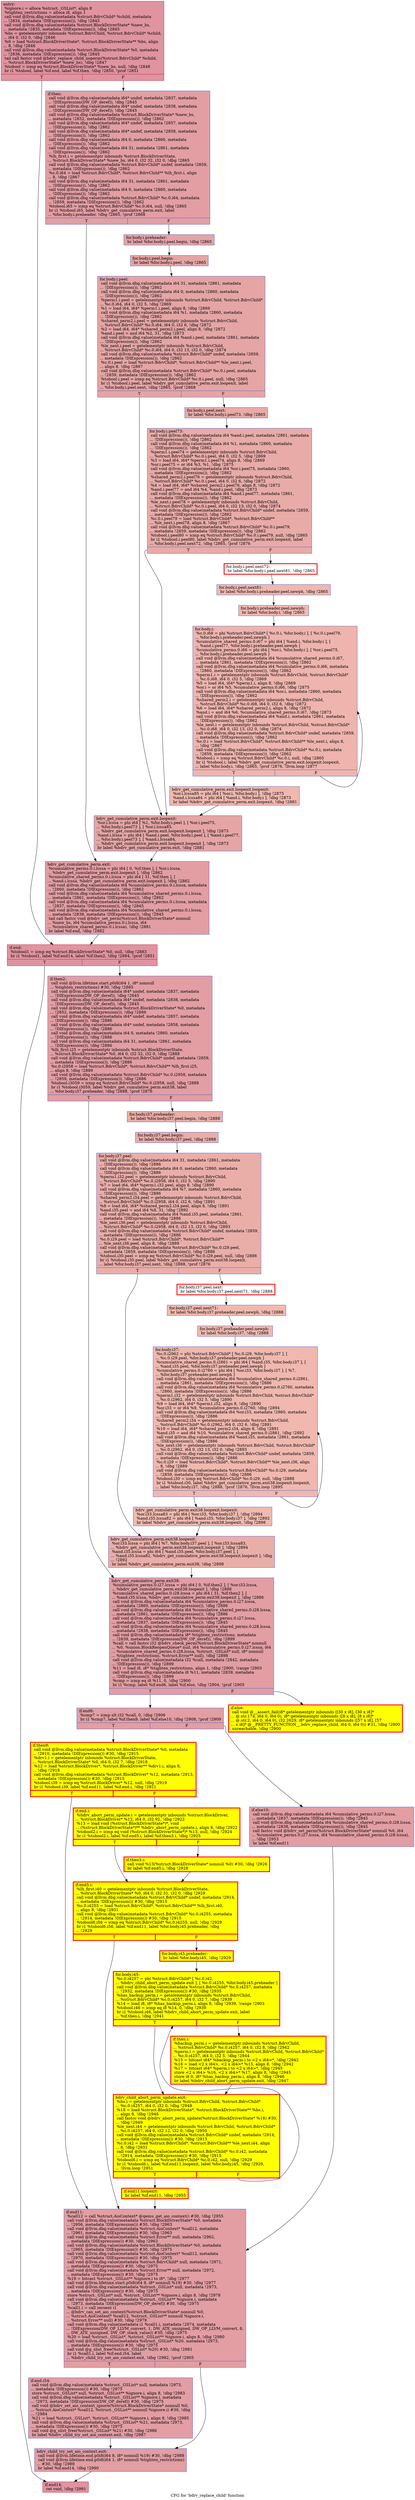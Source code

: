 digraph "CFG for 'bdrv_replace_child' function" {
	label="CFG for 'bdrv_replace_child' function";

	Node0x55906e8281f0 [shape=record,color="#b70d28ff", style=filled, fillcolor="#b70d2870",label="{entry:\l  %ignore.i = alloca %struct._GSList*, align 8\l  %tighten_restrictions = alloca i8, align 1\l  call void @llvm.dbg.value(metadata %struct.BdrvChild* %child, metadata\l... !2834, metadata !DIExpression()), !dbg !2845\l  call void @llvm.dbg.value(metadata %struct.BlockDriverState* %new_bs,\l... metadata !2835, metadata !DIExpression()), !dbg !2845\l  %bs = getelementptr inbounds %struct.BdrvChild, %struct.BdrvChild* %child,\l... i64 0, i32 0, !dbg !2846\l  %0 = load %struct.BlockDriverState*, %struct.BlockDriverState** %bs, align\l... 8, !dbg !2846\l  call void @llvm.dbg.value(metadata %struct.BlockDriverState* %0, metadata\l... !2836, metadata !DIExpression()), !dbg !2845\l  tail call fastcc void @bdrv_replace_child_noperm(%struct.BdrvChild* %child,\l... %struct.BlockDriverState* %new_bs), !dbg !2847\l  %tobool = icmp eq %struct.BlockDriverState* %new_bs, null, !dbg !2848\l  br i1 %tobool, label %if.end, label %if.then, !dbg !2850, !prof !2851\l|{<s0>T|<s1>F}}"];
	Node0x55906e8281f0:s0 -> Node0x55906e82a4b0;
	Node0x55906e8281f0:s1 -> Node0x55906e82a460;
	Node0x55906e82a460 [shape=record,color="#3d50c3ff", style=filled, fillcolor="#be242e70",label="{if.then:                                          \l  call void @llvm.dbg.value(metadata i64* undef, metadata !2837, metadata\l... !DIExpression(DW_OP_deref)), !dbg !2845\l  call void @llvm.dbg.value(metadata i64* undef, metadata !2838, metadata\l... !DIExpression(DW_OP_deref)), !dbg !2845\l  call void @llvm.dbg.value(metadata %struct.BlockDriverState* %new_bs,\l... metadata !2852, metadata !DIExpression()), !dbg !2862\l  call void @llvm.dbg.value(metadata i64* undef, metadata !2857, metadata\l... !DIExpression()), !dbg !2862\l  call void @llvm.dbg.value(metadata i64* undef, metadata !2858, metadata\l... !DIExpression()), !dbg !2862\l  call void @llvm.dbg.value(metadata i64 0, metadata !2860, metadata\l... !DIExpression()), !dbg !2862\l  call void @llvm.dbg.value(metadata i64 31, metadata !2861, metadata\l... !DIExpression()), !dbg !2862\l  %lh_first.i = getelementptr inbounds %struct.BlockDriverState,\l... %struct.BlockDriverState* %new_bs, i64 0, i32 32, i32 0, !dbg !2865\l  call void @llvm.dbg.value(metadata %struct.BdrvChild* undef, metadata !2859,\l... metadata !DIExpression()), !dbg !2862\l  %c.0.i64 = load %struct.BdrvChild*, %struct.BdrvChild** %lh_first.i, align\l... 8, !dbg !2867\l  call void @llvm.dbg.value(metadata i64 31, metadata !2861, metadata\l... !DIExpression()), !dbg !2862\l  call void @llvm.dbg.value(metadata i64 0, metadata !2860, metadata\l... !DIExpression()), !dbg !2862\l  call void @llvm.dbg.value(metadata %struct.BdrvChild* %c.0.i64, metadata\l... !2859, metadata !DIExpression()), !dbg !2862\l  %tobool.i65 = icmp eq %struct.BdrvChild* %c.0.i64, null, !dbg !2865\l  br i1 %tobool.i65, label %bdrv_get_cumulative_perm.exit, label\l... %for.body.i.preheader, !dbg !2865, !prof !2868\l|{<s0>T|<s1>F}}"];
	Node0x55906e82a460:s0 -> Node0x55906e9d5e00;
	Node0x55906e82a460:s1 -> Node0x55906e9afff0;
	Node0x55906e9afff0 [shape=record,color="#3d50c3ff", style=filled, fillcolor="#c5333470",label="{for.body.i.preheader:                             \l  br label %for.body.i.peel.begin, !dbg !2865\l}"];
	Node0x55906e9afff0 -> Node0x55906eafb820;
	Node0x55906eafb820 [shape=record,color="#3d50c3ff", style=filled, fillcolor="#c5333470",label="{for.body.i.peel.begin:                            \l  br label %for.body.i.peel, !dbg !2865\l}"];
	Node0x55906eafb820 -> Node0x55906e7e0150;
	Node0x55906e7e0150 [shape=record,color="#3d50c3ff", style=filled, fillcolor="#c5333470",label="{for.body.i.peel:                                  \l  call void @llvm.dbg.value(metadata i64 31, metadata !2861, metadata\l... !DIExpression()), !dbg !2862\l  call void @llvm.dbg.value(metadata i64 0, metadata !2860, metadata\l... !DIExpression()), !dbg !2862\l  %perm1.i.peel = getelementptr inbounds %struct.BdrvChild, %struct.BdrvChild*\l... %c.0.i64, i64 0, i32 5, !dbg !2869\l  %1 = load i64, i64* %perm1.i.peel, align 8, !dbg !2869\l  call void @llvm.dbg.value(metadata i64 %1, metadata !2860, metadata\l... !DIExpression()), !dbg !2862\l  %shared_perm2.i.peel = getelementptr inbounds %struct.BdrvChild,\l... %struct.BdrvChild* %c.0.i64, i64 0, i32 6, !dbg !2872\l  %2 = load i64, i64* %shared_perm2.i.peel, align 8, !dbg !2872\l  %and.i.peel = and i64 %2, 31, !dbg !2873\l  call void @llvm.dbg.value(metadata i64 %and.i.peel, metadata !2861, metadata\l... !DIExpression()), !dbg !2862\l  %le_next.i.peel = getelementptr inbounds %struct.BdrvChild,\l... %struct.BdrvChild* %c.0.i64, i64 0, i32 13, i32 0, !dbg !2874\l  call void @llvm.dbg.value(metadata %struct.BdrvChild* undef, metadata !2859,\l... metadata !DIExpression()), !dbg !2862\l  %c.0.i.peel = load %struct.BdrvChild*, %struct.BdrvChild** %le_next.i.peel,\l... align 8, !dbg !2867\l  call void @llvm.dbg.value(metadata %struct.BdrvChild* %c.0.i.peel, metadata\l... !2859, metadata !DIExpression()), !dbg !2862\l  %tobool.i.peel = icmp eq %struct.BdrvChild* %c.0.i.peel, null, !dbg !2865\l  br i1 %tobool.i.peel, label %bdrv_get_cumulative_perm.exit.loopexit, label\l... %for.body.i.peel.next, !dbg !2865, !prof !2868\l|{<s0>T|<s1>F}}"];
	Node0x55906e7e0150:s0 -> Node0x55906e4b45a0;
	Node0x55906e7e0150:s1 -> Node0x55906e971320;
	Node0x55906e971320 [shape=record,color="#3d50c3ff", style=filled, fillcolor="#cc403a70",label="{for.body.i.peel.next:                             \l  br label %for.body.i.peel73, !dbg !2865\l}"];
	Node0x55906e971320 -> Node0x55906e5118f0;
	Node0x55906e5118f0 [shape=record,color="#3d50c3ff", style=filled, fillcolor="#cc403a70",label="{for.body.i.peel73:                                \l  call void @llvm.dbg.value(metadata i64 %and.i.peel, metadata !2861, metadata\l... !DIExpression()), !dbg !2862\l  call void @llvm.dbg.value(metadata i64 %1, metadata !2860, metadata\l... !DIExpression()), !dbg !2862\l  %perm1.i.peel74 = getelementptr inbounds %struct.BdrvChild,\l... %struct.BdrvChild* %c.0.i.peel, i64 0, i32 5, !dbg !2869\l  %3 = load i64, i64* %perm1.i.peel74, align 8, !dbg !2869\l  %or.i.peel75 = or i64 %3, %1, !dbg !2875\l  call void @llvm.dbg.value(metadata i64 %or.i.peel75, metadata !2860,\l... metadata !DIExpression()), !dbg !2862\l  %shared_perm2.i.peel76 = getelementptr inbounds %struct.BdrvChild,\l... %struct.BdrvChild* %c.0.i.peel, i64 0, i32 6, !dbg !2872\l  %4 = load i64, i64* %shared_perm2.i.peel76, align 8, !dbg !2872\l  %and.i.peel77 = and i64 %4, %and.i.peel, !dbg !2873\l  call void @llvm.dbg.value(metadata i64 %and.i.peel77, metadata !2861,\l... metadata !DIExpression()), !dbg !2862\l  %le_next.i.peel78 = getelementptr inbounds %struct.BdrvChild,\l... %struct.BdrvChild* %c.0.i.peel, i64 0, i32 13, i32 0, !dbg !2874\l  call void @llvm.dbg.value(metadata %struct.BdrvChild* undef, metadata !2859,\l... metadata !DIExpression()), !dbg !2862\l  %c.0.i.peel79 = load %struct.BdrvChild*, %struct.BdrvChild**\l... %le_next.i.peel78, align 8, !dbg !2867\l  call void @llvm.dbg.value(metadata %struct.BdrvChild* %c.0.i.peel79,\l... metadata !2859, metadata !DIExpression()), !dbg !2862\l  %tobool.i.peel80 = icmp eq %struct.BdrvChild* %c.0.i.peel79, null, !dbg !2865\l  br i1 %tobool.i.peel80, label %bdrv_get_cumulative_perm.exit.loopexit, label\l... %for.body.i.peel.next72, !dbg !2865, !prof !2876\l|{<s0>T|<s1>F}}"];
	Node0x55906e5118f0:s0 -> Node0x55906e4b45a0;
	Node0x55906e5118f0:s1 -> Node0x55906e7f16e0;
	Node0x55906e7f16e0 [shape=record,penwidth=3.0, color="red",label="{for.body.i.peel.next72:                           \l  br label %for.body.i.peel.next81, !dbg !2865\l}"];
	Node0x55906e7f16e0 -> Node0x55906e9cdc30;
	Node0x55906e9cdc30 [shape=record,color="#3d50c3ff", style=filled, fillcolor="#dc5d4a70",label="{for.body.i.peel.next81:                           \l  br label %for.body.i.preheader.peel.newph, !dbg !2865\l}"];
	Node0x55906e9cdc30 -> Node0x55906e2ee500;
	Node0x55906e2ee500 [shape=record,color="#3d50c3ff", style=filled, fillcolor="#dc5d4a70",label="{for.body.i.preheader.peel.newph:                  \l  br label %for.body.i, !dbg !2865\l}"];
	Node0x55906e2ee500 -> Node0x55906e551220;
	Node0x55906e551220 [shape=record,color="#3d50c3ff", style=filled, fillcolor="#d8564670",label="{for.body.i:                                       \l  %c.0.i68 = phi %struct.BdrvChild* [ %c.0.i, %for.body.i ], [ %c.0.i.peel79,\l... %for.body.i.preheader.peel.newph ]\l  %cumulative_shared_perms.0.i67 = phi i64 [ %and.i, %for.body.i ], [\l... %and.i.peel77, %for.body.i.preheader.peel.newph ]\l  %cumulative_perms.0.i66 = phi i64 [ %or.i, %for.body.i ], [ %or.i.peel75,\l... %for.body.i.preheader.peel.newph ]\l  call void @llvm.dbg.value(metadata i64 %cumulative_shared_perms.0.i67,\l... metadata !2861, metadata !DIExpression()), !dbg !2862\l  call void @llvm.dbg.value(metadata i64 %cumulative_perms.0.i66, metadata\l... !2860, metadata !DIExpression()), !dbg !2862\l  %perm1.i = getelementptr inbounds %struct.BdrvChild, %struct.BdrvChild*\l... %c.0.i68, i64 0, i32 5, !dbg !2869\l  %5 = load i64, i64* %perm1.i, align 8, !dbg !2869\l  %or.i = or i64 %5, %cumulative_perms.0.i66, !dbg !2875\l  call void @llvm.dbg.value(metadata i64 %or.i, metadata !2860, metadata\l... !DIExpression()), !dbg !2862\l  %shared_perm2.i = getelementptr inbounds %struct.BdrvChild,\l... %struct.BdrvChild* %c.0.i68, i64 0, i32 6, !dbg !2872\l  %6 = load i64, i64* %shared_perm2.i, align 8, !dbg !2872\l  %and.i = and i64 %6, %cumulative_shared_perms.0.i67, !dbg !2873\l  call void @llvm.dbg.value(metadata i64 %and.i, metadata !2861, metadata\l... !DIExpression()), !dbg !2862\l  %le_next.i = getelementptr inbounds %struct.BdrvChild, %struct.BdrvChild*\l... %c.0.i68, i64 0, i32 13, i32 0, !dbg !2874\l  call void @llvm.dbg.value(metadata %struct.BdrvChild* undef, metadata !2859,\l... metadata !DIExpression()), !dbg !2862\l  %c.0.i = load %struct.BdrvChild*, %struct.BdrvChild** %le_next.i, align 8,\l... !dbg !2867\l  call void @llvm.dbg.value(metadata %struct.BdrvChild* %c.0.i, metadata\l... !2859, metadata !DIExpression()), !dbg !2862\l  %tobool.i = icmp eq %struct.BdrvChild* %c.0.i, null, !dbg !2865\l  br i1 %tobool.i, label %bdrv_get_cumulative_perm.exit.loopexit.loopexit,\l... label %for.body.i, !dbg !2865, !prof !2876, !llvm.loop !2877\l|{<s0>T|<s1>F}}"];
	Node0x55906e551220:s0 -> Node0x55906e8babe0;
	Node0x55906e551220:s1 -> Node0x55906e551220;
	Node0x55906e8babe0 [shape=record,color="#3d50c3ff", style=filled, fillcolor="#dc5d4a70",label="{bdrv_get_cumulative_perm.exit.loopexit.loopexit:  \l  %or.i.lcssa85 = phi i64 [ %or.i, %for.body.i ], !dbg !2875\l  %and.i.lcssa84 = phi i64 [ %and.i, %for.body.i ], !dbg !2873\l  br label %bdrv_get_cumulative_perm.exit.loopexit, !dbg !2881\l}"];
	Node0x55906e8babe0 -> Node0x55906e4b45a0;
	Node0x55906e4b45a0 [shape=record,color="#3d50c3ff", style=filled, fillcolor="#c5333470",label="{bdrv_get_cumulative_perm.exit.loopexit:           \l  %or.i.lcssa = phi i64 [ %1, %for.body.i.peel ], [ %or.i.peel75,\l... %for.body.i.peel73 ], [ %or.i.lcssa85,\l... %bdrv_get_cumulative_perm.exit.loopexit.loopexit ], !dbg !2875\l  %and.i.lcssa = phi i64 [ %and.i.peel, %for.body.i.peel ], [ %and.i.peel77,\l... %for.body.i.peel73 ], [ %and.i.lcssa84,\l... %bdrv_get_cumulative_perm.exit.loopexit.loopexit ], !dbg !2873\l  br label %bdrv_get_cumulative_perm.exit, !dbg !2881\l}"];
	Node0x55906e4b45a0 -> Node0x55906e9d5e00;
	Node0x55906e9d5e00 [shape=record,color="#3d50c3ff", style=filled, fillcolor="#be242e70",label="{bdrv_get_cumulative_perm.exit:                    \l  %cumulative_perms.0.i.lcssa = phi i64 [ 0, %if.then ], [ %or.i.lcssa,\l... %bdrv_get_cumulative_perm.exit.loopexit ], !dbg !2862\l  %cumulative_shared_perms.0.i.lcssa = phi i64 [ 31, %if.then ], [\l... %and.i.lcssa, %bdrv_get_cumulative_perm.exit.loopexit ], !dbg !2862\l  call void @llvm.dbg.value(metadata i64 %cumulative_perms.0.i.lcssa, metadata\l... !2860, metadata !DIExpression()), !dbg !2862\l  call void @llvm.dbg.value(metadata i64 %cumulative_shared_perms.0.i.lcssa,\l... metadata !2861, metadata !DIExpression()), !dbg !2862\l  call void @llvm.dbg.value(metadata i64 %cumulative_perms.0.i.lcssa, metadata\l... !2837, metadata !DIExpression()), !dbg !2845\l  call void @llvm.dbg.value(metadata i64 %cumulative_shared_perms.0.i.lcssa,\l... metadata !2838, metadata !DIExpression()), !dbg !2845\l  tail call fastcc void @bdrv_set_perm(%struct.BlockDriverState* nonnull\l... %new_bs, i64 %cumulative_perms.0.i.lcssa, i64\l... %cumulative_shared_perms.0.i.lcssa), !dbg !2881\l  br label %if.end, !dbg !2882\l}"];
	Node0x55906e9d5e00 -> Node0x55906e82a4b0;
	Node0x55906e82a4b0 [shape=record,color="#b70d28ff", style=filled, fillcolor="#b70d2870",label="{if.end:                                           \l  %tobool1 = icmp eq %struct.BlockDriverState* %0, null, !dbg !2883\l  br i1 %tobool1, label %if.end14, label %if.then2, !dbg !2884, !prof !2851\l|{<s0>T|<s1>F}}"];
	Node0x55906e82a4b0:s0 -> Node0x55906e82b070;
	Node0x55906e82a4b0:s1 -> Node0x55906e82b000;
	Node0x55906e82b000 [shape=record,color="#3d50c3ff", style=filled, fillcolor="#be242e70",label="{if.then2:                                         \l  call void @llvm.lifetime.start.p0i8(i64 1, i8* nonnull\l... %tighten_restrictions) #30, !dbg !2885\l  call void @llvm.dbg.value(metadata i64* undef, metadata !2837, metadata\l... !DIExpression(DW_OP_deref)), !dbg !2845\l  call void @llvm.dbg.value(metadata i64* undef, metadata !2838, metadata\l... !DIExpression(DW_OP_deref)), !dbg !2845\l  call void @llvm.dbg.value(metadata %struct.BlockDriverState* %0, metadata\l... !2852, metadata !DIExpression()), !dbg !2886\l  call void @llvm.dbg.value(metadata i64* undef, metadata !2857, metadata\l... !DIExpression()), !dbg !2886\l  call void @llvm.dbg.value(metadata i64* undef, metadata !2858, metadata\l... !DIExpression()), !dbg !2886\l  call void @llvm.dbg.value(metadata i64 0, metadata !2860, metadata\l... !DIExpression()), !dbg !2886\l  call void @llvm.dbg.value(metadata i64 31, metadata !2861, metadata\l... !DIExpression()), !dbg !2886\l  %lh_first.i25 = getelementptr inbounds %struct.BlockDriverState,\l... %struct.BlockDriverState* %0, i64 0, i32 32, i32 0, !dbg !2888\l  call void @llvm.dbg.value(metadata %struct.BdrvChild* undef, metadata !2859,\l... metadata !DIExpression()), !dbg !2886\l  %c.0.i2958 = load %struct.BdrvChild*, %struct.BdrvChild** %lh_first.i25,\l... align 8, !dbg !2889\l  call void @llvm.dbg.value(metadata %struct.BdrvChild* %c.0.i2958, metadata\l... !2859, metadata !DIExpression()), !dbg !2886\l  %tobool.i3059 = icmp eq %struct.BdrvChild* %c.0.i2958, null, !dbg !2888\l  br i1 %tobool.i3059, label %bdrv_get_cumulative_perm.exit38, label\l... %for.body.i37.preheader, !dbg !2888, !prof !2876\l|{<s0>T|<s1>F}}"];
	Node0x55906e82b000:s0 -> Node0x55906e882ef0;
	Node0x55906e82b000:s1 -> Node0x55906ea00f30;
	Node0x55906ea00f30 [shape=record,color="#3d50c3ff", style=filled, fillcolor="#d0473d70",label="{for.body.i37.preheader:                           \l  br label %for.body.i37.peel.begin, !dbg !2888\l}"];
	Node0x55906ea00f30 -> Node0x55906dd76ae0;
	Node0x55906dd76ae0 [shape=record,color="#3d50c3ff", style=filled, fillcolor="#d0473d70",label="{for.body.i37.peel.begin:                          \l  br label %for.body.i37.peel, !dbg !2888\l}"];
	Node0x55906dd76ae0 -> Node0x55906e923400;
	Node0x55906e923400 [shape=record,color="#3d50c3ff", style=filled, fillcolor="#d0473d70",label="{for.body.i37.peel:                                \l  call void @llvm.dbg.value(metadata i64 31, metadata !2861, metadata\l... !DIExpression()), !dbg !2886\l  call void @llvm.dbg.value(metadata i64 0, metadata !2860, metadata\l... !DIExpression()), !dbg !2886\l  %perm1.i32.peel = getelementptr inbounds %struct.BdrvChild,\l... %struct.BdrvChild* %c.0.i2958, i64 0, i32 5, !dbg !2890\l  %7 = load i64, i64* %perm1.i32.peel, align 8, !dbg !2890\l  call void @llvm.dbg.value(metadata i64 %7, metadata !2860, metadata\l... !DIExpression()), !dbg !2886\l  %shared_perm2.i34.peel = getelementptr inbounds %struct.BdrvChild,\l... %struct.BdrvChild* %c.0.i2958, i64 0, i32 6, !dbg !2891\l  %8 = load i64, i64* %shared_perm2.i34.peel, align 8, !dbg !2891\l  %and.i35.peel = and i64 %8, 31, !dbg !2892\l  call void @llvm.dbg.value(metadata i64 %and.i35.peel, metadata !2861,\l... metadata !DIExpression()), !dbg !2886\l  %le_next.i36.peel = getelementptr inbounds %struct.BdrvChild,\l... %struct.BdrvChild* %c.0.i2958, i64 0, i32 13, i32 0, !dbg !2893\l  call void @llvm.dbg.value(metadata %struct.BdrvChild* undef, metadata !2859,\l... metadata !DIExpression()), !dbg !2886\l  %c.0.i29.peel = load %struct.BdrvChild*, %struct.BdrvChild**\l... %le_next.i36.peel, align 8, !dbg !2889\l  call void @llvm.dbg.value(metadata %struct.BdrvChild* %c.0.i29.peel,\l... metadata !2859, metadata !DIExpression()), !dbg !2886\l  %tobool.i30.peel = icmp eq %struct.BdrvChild* %c.0.i29.peel, null, !dbg !2888\l  br i1 %tobool.i30.peel, label %bdrv_get_cumulative_perm.exit38.loopexit,\l... label %for.body.i37.peel.next, !dbg !2888, !prof !2876\l|{<s0>T|<s1>F}}"];
	Node0x55906e923400:s0 -> Node0x55906e4be360;
	Node0x55906e923400:s1 -> Node0x55906e5d8140;
	Node0x55906e5d8140 [shape=record,penwidth=3.0, color="red",label="{for.body.i37.peel.next:                           \l  br label %for.body.i37.peel.next71, !dbg !2888\l}"];
	Node0x55906e5d8140 -> Node0x55906e5d90e0;
	Node0x55906e5d90e0 [shape=record,color="#3d50c3ff", style=filled, fillcolor="#de614d70",label="{for.body.i37.peel.next71:                         \l  br label %for.body.i37.preheader.peel.newph, !dbg !2888\l}"];
	Node0x55906e5d90e0 -> Node0x55906e6549e0;
	Node0x55906e6549e0 [shape=record,color="#3d50c3ff", style=filled, fillcolor="#de614d70",label="{for.body.i37.preheader.peel.newph:                \l  br label %for.body.i37, !dbg !2888\l}"];
	Node0x55906e6549e0 -> Node0x55906e592d00;
	Node0x55906e592d00 [shape=record,color="#3d50c3ff", style=filled, fillcolor="#dc5d4a70",label="{for.body.i37:                                     \l  %c.0.i2962 = phi %struct.BdrvChild* [ %c.0.i29, %for.body.i37 ], [\l... %c.0.i29.peel, %for.body.i37.preheader.peel.newph ]\l  %cumulative_shared_perms.0.i2861 = phi i64 [ %and.i35, %for.body.i37 ], [\l... %and.i35.peel, %for.body.i37.preheader.peel.newph ]\l  %cumulative_perms.0.i2760 = phi i64 [ %or.i33, %for.body.i37 ], [ %7,\l... %for.body.i37.preheader.peel.newph ]\l  call void @llvm.dbg.value(metadata i64 %cumulative_shared_perms.0.i2861,\l... metadata !2861, metadata !DIExpression()), !dbg !2886\l  call void @llvm.dbg.value(metadata i64 %cumulative_perms.0.i2760, metadata\l... !2860, metadata !DIExpression()), !dbg !2886\l  %perm1.i32 = getelementptr inbounds %struct.BdrvChild, %struct.BdrvChild*\l... %c.0.i2962, i64 0, i32 5, !dbg !2890\l  %9 = load i64, i64* %perm1.i32, align 8, !dbg !2890\l  %or.i33 = or i64 %9, %cumulative_perms.0.i2760, !dbg !2894\l  call void @llvm.dbg.value(metadata i64 %or.i33, metadata !2860, metadata\l... !DIExpression()), !dbg !2886\l  %shared_perm2.i34 = getelementptr inbounds %struct.BdrvChild,\l... %struct.BdrvChild* %c.0.i2962, i64 0, i32 6, !dbg !2891\l  %10 = load i64, i64* %shared_perm2.i34, align 8, !dbg !2891\l  %and.i35 = and i64 %10, %cumulative_shared_perms.0.i2861, !dbg !2892\l  call void @llvm.dbg.value(metadata i64 %and.i35, metadata !2861, metadata\l... !DIExpression()), !dbg !2886\l  %le_next.i36 = getelementptr inbounds %struct.BdrvChild, %struct.BdrvChild*\l... %c.0.i2962, i64 0, i32 13, i32 0, !dbg !2893\l  call void @llvm.dbg.value(metadata %struct.BdrvChild* undef, metadata !2859,\l... metadata !DIExpression()), !dbg !2886\l  %c.0.i29 = load %struct.BdrvChild*, %struct.BdrvChild** %le_next.i36, align\l... 8, !dbg !2889\l  call void @llvm.dbg.value(metadata %struct.BdrvChild* %c.0.i29, metadata\l... !2859, metadata !DIExpression()), !dbg !2886\l  %tobool.i30 = icmp eq %struct.BdrvChild* %c.0.i29, null, !dbg !2888\l  br i1 %tobool.i30, label %bdrv_get_cumulative_perm.exit38.loopexit.loopexit,\l... label %for.body.i37, !dbg !2888, !prof !2876, !llvm.loop !2895\l|{<s0>T|<s1>F}}"];
	Node0x55906e592d00:s0 -> Node0x55906e9c9c80;
	Node0x55906e592d00:s1 -> Node0x55906e592d00;
	Node0x55906e9c9c80 [shape=record,color="#3d50c3ff", style=filled, fillcolor="#de614d70",label="{bdrv_get_cumulative_perm.exit38.loopexit.loopexit: \l  %or.i33.lcssa83 = phi i64 [ %or.i33, %for.body.i37 ], !dbg !2894\l  %and.i35.lcssa82 = phi i64 [ %and.i35, %for.body.i37 ], !dbg !2892\l  br label %bdrv_get_cumulative_perm.exit38.loopexit, !dbg !2898\l}"];
	Node0x55906e9c9c80 -> Node0x55906e4be360;
	Node0x55906e4be360 [shape=record,color="#3d50c3ff", style=filled, fillcolor="#d0473d70",label="{bdrv_get_cumulative_perm.exit38.loopexit:         \l  %or.i33.lcssa = phi i64 [ %7, %for.body.i37.peel ], [ %or.i33.lcssa83,\l... %bdrv_get_cumulative_perm.exit38.loopexit.loopexit ], !dbg !2894\l  %and.i35.lcssa = phi i64 [ %and.i35.peel, %for.body.i37.peel ], [\l... %and.i35.lcssa82, %bdrv_get_cumulative_perm.exit38.loopexit.loopexit ], !dbg\l... !2892\l  br label %bdrv_get_cumulative_perm.exit38, !dbg !2898\l}"];
	Node0x55906e4be360 -> Node0x55906e882ef0;
	Node0x55906e882ef0 [shape=record,color="#3d50c3ff", style=filled, fillcolor="#be242e70",label="{bdrv_get_cumulative_perm.exit38:                  \l  %cumulative_perms.0.i27.lcssa = phi i64 [ 0, %if.then2 ], [ %or.i33.lcssa,\l... %bdrv_get_cumulative_perm.exit38.loopexit ], !dbg !2886\l  %cumulative_shared_perms.0.i28.lcssa = phi i64 [ 31, %if.then2 ], [\l... %and.i35.lcssa, %bdrv_get_cumulative_perm.exit38.loopexit ], !dbg !2886\l  call void @llvm.dbg.value(metadata i64 %cumulative_perms.0.i27.lcssa,\l... metadata !2860, metadata !DIExpression()), !dbg !2886\l  call void @llvm.dbg.value(metadata i64 %cumulative_shared_perms.0.i28.lcssa,\l... metadata !2861, metadata !DIExpression()), !dbg !2886\l  call void @llvm.dbg.value(metadata i64 %cumulative_perms.0.i27.lcssa,\l... metadata !2837, metadata !DIExpression()), !dbg !2845\l  call void @llvm.dbg.value(metadata i64 %cumulative_shared_perms.0.i28.lcssa,\l... metadata !2838, metadata !DIExpression()), !dbg !2845\l  call void @llvm.dbg.value(metadata i8* %tighten_restrictions, metadata\l... !2839, metadata !DIExpression(DW_OP_deref)), !dbg !2899\l  %call = call fastcc i32 @bdrv_check_perm(%struct.BlockDriverState* nonnull\l... %0, %union.BlockReopenQueue* null, i64 %cumulative_perms.0.i27.lcssa, i64\l... %cumulative_shared_perms.0.i28.lcssa, %struct._GSList* null, i8* nonnull\l... %tighten_restrictions, %struct.Error** null), !dbg !2898\l  call void @llvm.dbg.value(metadata i32 %call, metadata !2842, metadata\l... !DIExpression()), !dbg !2899\l  %11 = load i8, i8* %tighten_restrictions, align 1, !dbg !2900, !range !2903\l  call void @llvm.dbg.value(metadata i8 %11, metadata !2839, metadata\l... !DIExpression()), !dbg !2899\l  %cmp = icmp eq i8 %11, 0, !dbg !2900\l  br i1 %cmp, label %if.end6, label %if.else, !dbg !2904, !prof !2905\l|{<s0>T|<s1>F}}"];
	Node0x55906e882ef0:s0 -> Node0x55906e82c3f0;
	Node0x55906e882ef0:s1 -> Node0x55906e82c460;
	Node0x55906e82c460 [shape=record,penwidth=3.0, style="filled", color="red", fillcolor="yellow",label="{if.else:                                          \l  call void @__assert_fail(i8* getelementptr inbounds ([30 x i8], [30 x i8]*\l... @.str.174, i64 0, i64 0), i8* getelementptr inbounds ([8 x i8], [8 x i8]*\l... @.str.2, i64 0, i64 0), i32 2629, i8* getelementptr inbounds ([57 x i8], [57\l... x i8]* @__PRETTY_FUNCTION__.bdrv_replace_child, i64 0, i64 0)) #31, !dbg !2900\l  unreachable, !dbg !2900\l}"];
	Node0x55906e82c3f0 [shape=record,color="#3d50c3ff", style=filled, fillcolor="#be242e70",label="{if.end6:                                          \l  %cmp7 = icmp slt i32 %call, 0, !dbg !2906\l  br i1 %cmp7, label %if.then9, label %if.else10, !dbg !2908, !prof !2909\l|{<s0>T|<s1>F}}"];
	Node0x55906e82c3f0:s0 -> Node0x55906e82cdf0;
	Node0x55906e82c3f0:s1 -> Node0x55906e82cf00;
	Node0x55906e82cdf0 [shape=record,penwidth=3.0, style="filled", color="red", fillcolor="yellow",label="{if.then9:                                         \l  call void @llvm.dbg.value(metadata %struct.BlockDriverState* %0, metadata\l... !2910, metadata !DIExpression()) #30, !dbg !2915\l  %drv1.i = getelementptr inbounds %struct.BlockDriverState,\l... %struct.BlockDriverState* %0, i64 0, i32 7, !dbg !2918\l  %12 = load %struct.BlockDriver*, %struct.BlockDriver** %drv1.i, align 8,\l... !dbg !2918\l  call void @llvm.dbg.value(metadata %struct.BlockDriver* %12, metadata !2913,\l... metadata !DIExpression()) #30, !dbg !2915\l  %tobool.i39 = icmp eq %struct.BlockDriver* %12, null, !dbg !2919\l  br i1 %tobool.i39, label %if.end11, label %if.end.i, !dbg !2921\l|{<s0>T|<s1>F}}"];
	Node0x55906e82cdf0:s0 -> Node0x55906e82ceb0;
	Node0x55906e82cdf0:s1 -> Node0x55906e9ea210;
	Node0x55906e9ea210 [shape=record,penwidth=3.0, style="filled", color="red", fillcolor="yellow",label="{if.end.i:                                         \l  %bdrv_abort_perm_update.i = getelementptr inbounds %struct.BlockDriver,\l... %struct.BlockDriver* %12, i64 0, i32 92, !dbg !2922\l  %13 = load void (%struct.BlockDriverState*)*, void\l... (%struct.BlockDriverState*)** %bdrv_abort_perm_update.i, align 8, !dbg !2922\l  %tobool2.i = icmp eq void (%struct.BlockDriverState*)* %13, null, !dbg !2924\l  br i1 %tobool2.i, label %if.end5.i, label %if.then3.i, !dbg !2925\l|{<s0>T|<s1>F}}"];
	Node0x55906e9ea210:s0 -> Node0x55906e881c70;
	Node0x55906e9ea210:s1 -> Node0x55906e9ec220;
	Node0x55906e9ec220 [shape=record,penwidth=3.0, style="filled", color="red", fillcolor="yellow",label="{if.then3.i:                                       \l  call void %13(%struct.BlockDriverState* nonnull %0) #30, !dbg !2926\l  br label %if.end5.i, !dbg !2928\l}"];
	Node0x55906e9ec220 -> Node0x55906e881c70;
	Node0x55906e881c70 [shape=record,penwidth=3.0, style="filled", color="red", fillcolor="yellow",label="{if.end5.i:                                        \l  %lh_first.i40 = getelementptr inbounds %struct.BlockDriverState,\l... %struct.BlockDriverState* %0, i64 0, i32 31, i32 0, !dbg !2929\l  call void @llvm.dbg.value(metadata %struct.BdrvChild* undef, metadata !2914,\l... metadata !DIExpression()) #30, !dbg !2915\l  %c.0.i4255 = load %struct.BdrvChild*, %struct.BdrvChild** %lh_first.i40,\l... align 8, !dbg !2931\l  call void @llvm.dbg.value(metadata %struct.BdrvChild* %c.0.i4255, metadata\l... !2914, metadata !DIExpression()) #30, !dbg !2915\l  %tobool6.i56 = icmp eq %struct.BdrvChild* %c.0.i4255, null, !dbg !2929\l  br i1 %tobool6.i56, label %if.end11, label %for.body.i45.preheader, !dbg\l... !2929\l|{<s0>T|<s1>F}}"];
	Node0x55906e881c70:s0 -> Node0x55906e82ceb0;
	Node0x55906e881c70:s1 -> Node0x55906e498c00;
	Node0x55906e498c00 [shape=record,penwidth=3.0, style="filled", color="red", fillcolor="yellow",label="{for.body.i45.preheader:                           \l  br label %for.body.i45, !dbg !2929\l}"];
	Node0x55906e498c00 -> Node0x55906e3cea30;
	Node0x55906e3cea30 [shape=record,penwidth=3.0, style="filled", color="red", fillcolor="yellow",label="{for.body.i45:                                     \l  %c.0.i4257 = phi %struct.BdrvChild* [ %c.0.i42,\l... %bdrv_child_abort_perm_update.exit ], [ %c.0.i4255, %for.body.i45.preheader ]\l  call void @llvm.dbg.value(metadata %struct.BdrvChild* %c.0.i4257, metadata\l... !2932, metadata !DIExpression()) #30, !dbg !2935\l  %has_backup_perm.i = getelementptr inbounds %struct.BdrvChild,\l... %struct.BdrvChild* %c.0.i4257, i64 0, i32 7, !dbg !2939\l  %14 = load i8, i8* %has_backup_perm.i, align 8, !dbg !2939, !range !2903\l  %tobool.i46 = icmp eq i8 %14, 0, !dbg !2939\l  br i1 %tobool.i46, label %bdrv_child_abort_perm_update.exit, label\l... %if.then.i, !dbg !2941\l|{<s0>T|<s1>F}}"];
	Node0x55906e3cea30:s0 -> Node0x55906e605fc0;
	Node0x55906e3cea30:s1 -> Node0x55906e5c5ad0;
	Node0x55906e5c5ad0 [shape=record,penwidth=3.0, style="filled", color="red", fillcolor="yellow",label="{if.then.i:                                        \l  %backup_perm.i = getelementptr inbounds %struct.BdrvChild,\l... %struct.BdrvChild* %c.0.i4257, i64 0, i32 8, !dbg !2942\l  %perm.i = getelementptr inbounds %struct.BdrvChild, %struct.BdrvChild*\l... %c.0.i4257, i64 0, i32 5, !dbg !2944\l  %15 = bitcast i64* %backup_perm.i to \<2 x i64\>*, !dbg !2942\l  %16 = load \<2 x i64\>, \<2 x i64\>* %15, align 8, !dbg !2942\l  %17 = bitcast i64* %perm.i to \<2 x i64\>*, !dbg !2945\l  store \<2 x i64\> %16, \<2 x i64\>* %17, align 8, !dbg !2945\l  store i8 0, i8* %has_backup_perm.i, align 8, !dbg !2946\l  br label %bdrv_child_abort_perm_update.exit, !dbg !2947\l}"];
	Node0x55906e5c5ad0 -> Node0x55906e605fc0;
	Node0x55906e605fc0 [shape=record,penwidth=3.0, style="filled", color="red", fillcolor="yellow",label="{bdrv_child_abort_perm_update.exit:                \l  %bs.i = getelementptr inbounds %struct.BdrvChild, %struct.BdrvChild*\l... %c.0.i4257, i64 0, i32 0, !dbg !2948\l  %18 = load %struct.BlockDriverState*, %struct.BlockDriverState** %bs.i,\l... align 8, !dbg !2948\l  call fastcc void @bdrv_abort_perm_update(%struct.BlockDriverState* %18) #30,\l... !dbg !2949\l  %le_next.i44 = getelementptr inbounds %struct.BdrvChild, %struct.BdrvChild*\l... %c.0.i4257, i64 0, i32 12, i32 0, !dbg !2950\l  call void @llvm.dbg.value(metadata %struct.BdrvChild* undef, metadata !2914,\l... metadata !DIExpression()) #30, !dbg !2915\l  %c.0.i42 = load %struct.BdrvChild*, %struct.BdrvChild** %le_next.i44, align\l... 8, !dbg !2931\l  call void @llvm.dbg.value(metadata %struct.BdrvChild* %c.0.i42, metadata\l... !2914, metadata !DIExpression()) #30, !dbg !2915\l  %tobool6.i = icmp eq %struct.BdrvChild* %c.0.i42, null, !dbg !2929\l  br i1 %tobool6.i, label %if.end11.loopexit, label %for.body.i45, !dbg !2929,\l... !llvm.loop !2951\l|{<s0>T|<s1>F}}"];
	Node0x55906e605fc0:s0 -> Node0x55906e7a1290;
	Node0x55906e605fc0:s1 -> Node0x55906e3cea30;
	Node0x55906e82cf00 [shape=record,color="#3d50c3ff", style=filled, fillcolor="#be242e70",label="{if.else10:                                        \l  call void @llvm.dbg.value(metadata i64 %cumulative_perms.0.i27.lcssa,\l... metadata !2837, metadata !DIExpression()), !dbg !2845\l  call void @llvm.dbg.value(metadata i64 %cumulative_shared_perms.0.i28.lcssa,\l... metadata !2838, metadata !DIExpression()), !dbg !2845\l  call fastcc void @bdrv_set_perm(%struct.BlockDriverState* nonnull %0, i64\l... %cumulative_perms.0.i27.lcssa, i64 %cumulative_shared_perms.0.i28.lcssa),\l... !dbg !2953\l  br label %if.end11\l}"];
	Node0x55906e82cf00 -> Node0x55906e82ceb0;
	Node0x55906e7a1290 [shape=record,penwidth=3.0, style="filled", color="red", fillcolor="yellow",label="{if.end11.loopexit:                                \l  br label %if.end11, !dbg !2955\l}"];
	Node0x55906e7a1290 -> Node0x55906e82ceb0;
	Node0x55906e82ceb0 [shape=record,color="#3d50c3ff", style=filled, fillcolor="#be242e70",label="{if.end11:                                         \l  %call12 = call %struct.AioContext* @qemu_get_aio_context() #30, !dbg !2955\l  call void @llvm.dbg.value(metadata %struct.BlockDriverState* %0, metadata\l... !2956, metadata !DIExpression()) #30, !dbg !2963\l  call void @llvm.dbg.value(metadata %struct.AioContext* %call12, metadata\l... !2961, metadata !DIExpression()) #30, !dbg !2963\l  call void @llvm.dbg.value(metadata %struct.Error** null, metadata !2962,\l... metadata !DIExpression()) #30, !dbg !2963\l  call void @llvm.dbg.value(metadata %struct.BlockDriverState* %0, metadata\l... !2965, metadata !DIExpression()) #30, !dbg !2975\l  call void @llvm.dbg.value(metadata %struct.AioContext* %call12, metadata\l... !2970, metadata !DIExpression()) #30, !dbg !2975\l  call void @llvm.dbg.value(metadata %struct.BdrvChild* null, metadata !2971,\l... metadata !DIExpression()) #30, !dbg !2975\l  call void @llvm.dbg.value(metadata %struct.Error** null, metadata !2972,\l... metadata !DIExpression()) #30, !dbg !2975\l  %19 = bitcast %struct._GSList** %ignore.i to i8*, !dbg !2977\l  call void @llvm.lifetime.start.p0i8(i64 8, i8* nonnull %19) #30, !dbg !2977\l  call void @llvm.dbg.value(metadata %struct._GSList* null, metadata !2973,\l... metadata !DIExpression()) #30, !dbg !2975\l  store %struct._GSList* null, %struct._GSList** %ignore.i, align 8, !dbg !2978\l  call void @llvm.dbg.value(metadata %struct._GSList** %ignore.i, metadata\l... !2973, metadata !DIExpression(DW_OP_deref)) #30, !dbg !2975\l  %call1.i = call zeroext i1\l... @bdrv_can_set_aio_context(%struct.BlockDriverState* nonnull %0,\l... %struct.AioContext* %call12, %struct._GSList** nonnull %ignore.i,\l... %struct.Error** null) #30, !dbg !2979\l  call void @llvm.dbg.value(metadata i1 %call1.i, metadata !2974, metadata\l... !DIExpression(DW_OP_LLVM_convert, 1, DW_ATE_unsigned, DW_OP_LLVM_convert, 8,\l... DW_ATE_unsigned, DW_OP_stack_value)) #30, !dbg !2975\l  %20 = load %struct._GSList*, %struct._GSList** %ignore.i, align 8, !dbg !2980\l  call void @llvm.dbg.value(metadata %struct._GSList* %20, metadata !2973,\l... metadata !DIExpression()) #30, !dbg !2975\l  call void @g_slist_free(%struct._GSList* %20) #30, !dbg !2981\l  br i1 %call1.i, label %if.end.i54, label\l... %bdrv_child_try_set_aio_context.exit, !dbg !2982, !prof !2905\l|{<s0>T|<s1>F}}"];
	Node0x55906e82ceb0:s0 -> Node0x55906e982020;
	Node0x55906e82ceb0:s1 -> Node0x55906e634170;
	Node0x55906e982020 [shape=record,color="#3d50c3ff", style=filled, fillcolor="#be242e70",label="{if.end.i54:                                       \l  call void @llvm.dbg.value(metadata %struct._GSList* null, metadata !2973,\l... metadata !DIExpression()) #30, !dbg !2975\l  store %struct._GSList* null, %struct._GSList** %ignore.i, align 8, !dbg !2983\l  call void @llvm.dbg.value(metadata %struct._GSList** %ignore.i, metadata\l... !2973, metadata !DIExpression(DW_OP_deref)) #30, !dbg !2975\l  call void @bdrv_set_aio_context_ignore(%struct.BlockDriverState* nonnull %0,\l... %struct.AioContext* %call12, %struct._GSList** nonnull %ignore.i) #30, !dbg\l... !2984\l  %21 = load %struct._GSList*, %struct._GSList** %ignore.i, align 8, !dbg !2985\l  call void @llvm.dbg.value(metadata %struct._GSList* %21, metadata !2973,\l... metadata !DIExpression()) #30, !dbg !2975\l  call void @g_slist_free(%struct._GSList* %21) #30, !dbg !2986\l  br label %bdrv_child_try_set_aio_context.exit, !dbg !2987\l}"];
	Node0x55906e982020 -> Node0x55906e634170;
	Node0x55906e634170 [shape=record,color="#3d50c3ff", style=filled, fillcolor="#be242e70",label="{bdrv_child_try_set_aio_context.exit:              \l  call void @llvm.lifetime.end.p0i8(i64 8, i8* nonnull %19) #30, !dbg !2988\l  call void @llvm.lifetime.end.p0i8(i64 1, i8* nonnull %tighten_restrictions)\l... #30, !dbg !2989\l  br label %if.end14, !dbg !2990\l}"];
	Node0x55906e634170 -> Node0x55906e82b070;
	Node0x55906e82b070 [shape=record,color="#b70d28ff", style=filled, fillcolor="#b70d2870",label="{if.end14:                                         \l  ret void, !dbg !2991\l}"];
}
